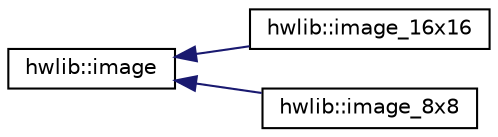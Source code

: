 digraph "Graphical Class Hierarchy"
{
  edge [fontname="Helvetica",fontsize="10",labelfontname="Helvetica",labelfontsize="10"];
  node [fontname="Helvetica",fontsize="10",shape=record];
  rankdir="LR";
  Node0 [label="hwlib::image",height=0.2,width=0.4,color="black", fillcolor="white", style="filled",URL="$classhwlib_1_1image.html",tooltip="an image "];
  Node0 -> Node1 [dir="back",color="midnightblue",fontsize="10",style="solid",fontname="Helvetica"];
  Node1 [label="hwlib::image_16x16",height=0.2,width=0.4,color="black", fillcolor="white", style="filled",URL="$classhwlib_1_1image__16x16.html"];
  Node0 -> Node2 [dir="back",color="midnightblue",fontsize="10",style="solid",fontname="Helvetica"];
  Node2 [label="hwlib::image_8x8",height=0.2,width=0.4,color="black", fillcolor="white", style="filled",URL="$classhwlib_1_1image__8x8.html",tooltip="an 8x8 pixel image that contains its pixels "];
}
